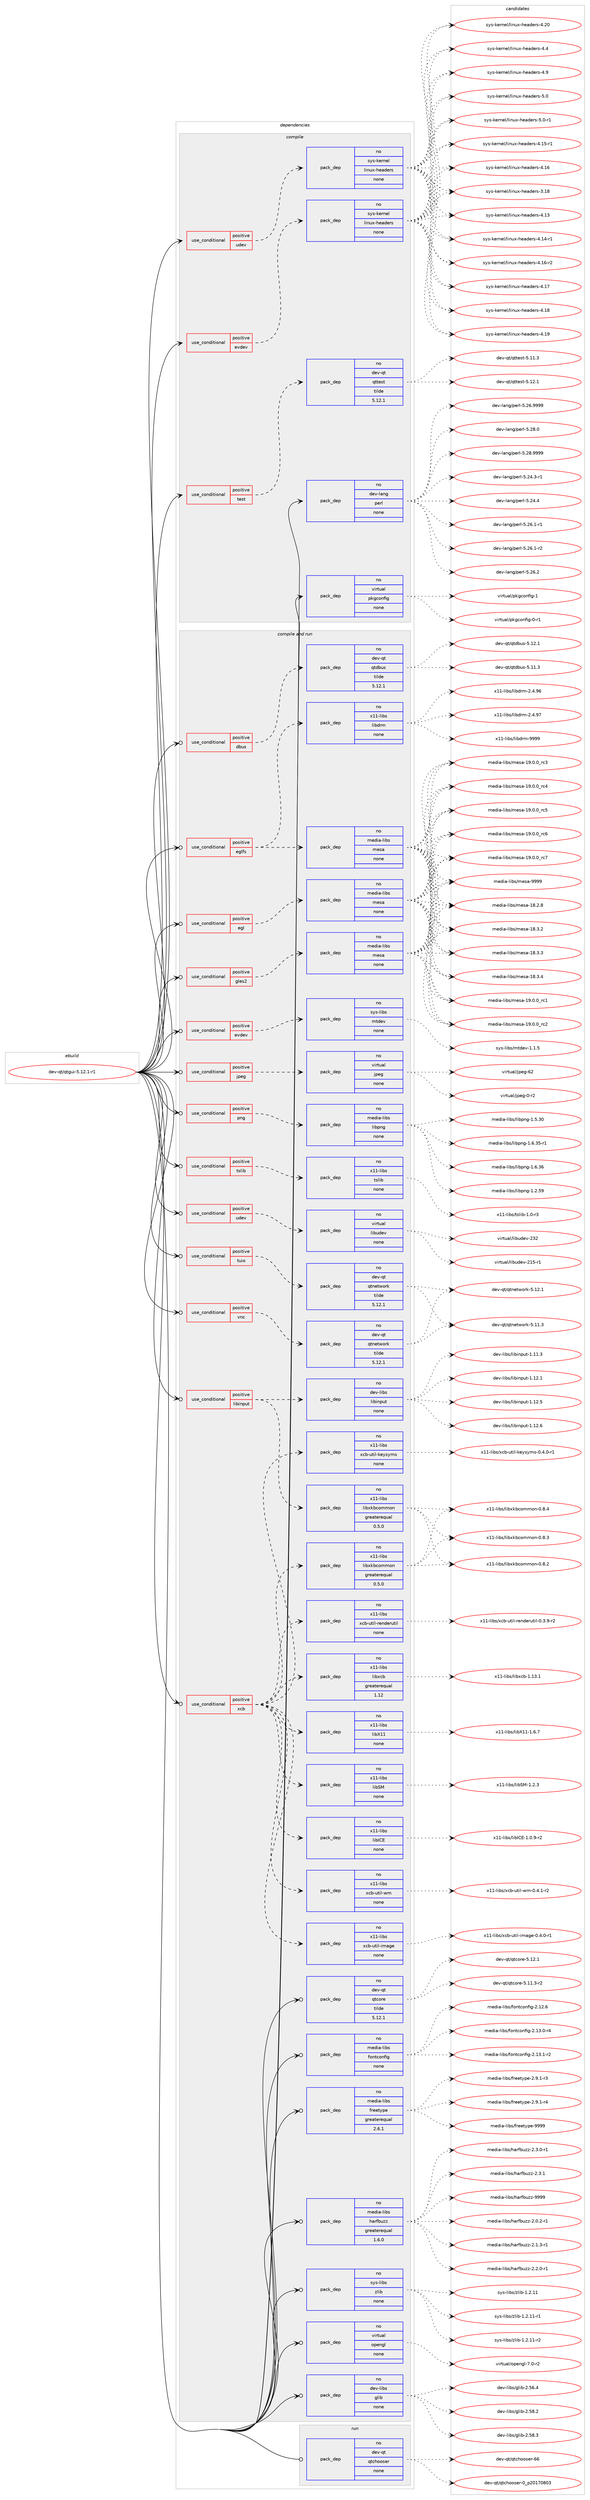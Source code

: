 digraph prolog {

# *************
# Graph options
# *************

newrank=true;
concentrate=true;
compound=true;
graph [rankdir=LR,fontname=Helvetica,fontsize=10,ranksep=1.5];#, ranksep=2.5, nodesep=0.2];
edge  [arrowhead=vee];
node  [fontname=Helvetica,fontsize=10];

# **********
# The ebuild
# **********

subgraph cluster_leftcol {
color=gray;
rank=same;
label=<<i>ebuild</i>>;
id [label="dev-qt/qtgui-5.12.1-r1", color=red, width=4, href="../dev-qt/qtgui-5.12.1-r1.svg"];
}

# ****************
# The dependencies
# ****************

subgraph cluster_midcol {
color=gray;
label=<<i>dependencies</i>>;
subgraph cluster_compile {
fillcolor="#eeeeee";
style=filled;
label=<<i>compile</i>>;
subgraph cond387560 {
dependency1450263 [label=<<TABLE BORDER="0" CELLBORDER="1" CELLSPACING="0" CELLPADDING="4"><TR><TD ROWSPAN="3" CELLPADDING="10">use_conditional</TD></TR><TR><TD>positive</TD></TR><TR><TD>evdev</TD></TR></TABLE>>, shape=none, color=red];
subgraph pack1039328 {
dependency1450264 [label=<<TABLE BORDER="0" CELLBORDER="1" CELLSPACING="0" CELLPADDING="4" WIDTH="220"><TR><TD ROWSPAN="6" CELLPADDING="30">pack_dep</TD></TR><TR><TD WIDTH="110">no</TD></TR><TR><TD>sys-kernel</TD></TR><TR><TD>linux-headers</TD></TR><TR><TD>none</TD></TR><TR><TD></TD></TR></TABLE>>, shape=none, color=blue];
}
dependency1450263:e -> dependency1450264:w [weight=20,style="dashed",arrowhead="vee"];
}
id:e -> dependency1450263:w [weight=20,style="solid",arrowhead="vee"];
subgraph cond387561 {
dependency1450265 [label=<<TABLE BORDER="0" CELLBORDER="1" CELLSPACING="0" CELLPADDING="4"><TR><TD ROWSPAN="3" CELLPADDING="10">use_conditional</TD></TR><TR><TD>positive</TD></TR><TR><TD>test</TD></TR></TABLE>>, shape=none, color=red];
subgraph pack1039329 {
dependency1450266 [label=<<TABLE BORDER="0" CELLBORDER="1" CELLSPACING="0" CELLPADDING="4" WIDTH="220"><TR><TD ROWSPAN="6" CELLPADDING="30">pack_dep</TD></TR><TR><TD WIDTH="110">no</TD></TR><TR><TD>dev-qt</TD></TR><TR><TD>qttest</TD></TR><TR><TD>tilde</TD></TR><TR><TD>5.12.1</TD></TR></TABLE>>, shape=none, color=blue];
}
dependency1450265:e -> dependency1450266:w [weight=20,style="dashed",arrowhead="vee"];
}
id:e -> dependency1450265:w [weight=20,style="solid",arrowhead="vee"];
subgraph cond387562 {
dependency1450267 [label=<<TABLE BORDER="0" CELLBORDER="1" CELLSPACING="0" CELLPADDING="4"><TR><TD ROWSPAN="3" CELLPADDING="10">use_conditional</TD></TR><TR><TD>positive</TD></TR><TR><TD>udev</TD></TR></TABLE>>, shape=none, color=red];
subgraph pack1039330 {
dependency1450268 [label=<<TABLE BORDER="0" CELLBORDER="1" CELLSPACING="0" CELLPADDING="4" WIDTH="220"><TR><TD ROWSPAN="6" CELLPADDING="30">pack_dep</TD></TR><TR><TD WIDTH="110">no</TD></TR><TR><TD>sys-kernel</TD></TR><TR><TD>linux-headers</TD></TR><TR><TD>none</TD></TR><TR><TD></TD></TR></TABLE>>, shape=none, color=blue];
}
dependency1450267:e -> dependency1450268:w [weight=20,style="dashed",arrowhead="vee"];
}
id:e -> dependency1450267:w [weight=20,style="solid",arrowhead="vee"];
subgraph pack1039331 {
dependency1450269 [label=<<TABLE BORDER="0" CELLBORDER="1" CELLSPACING="0" CELLPADDING="4" WIDTH="220"><TR><TD ROWSPAN="6" CELLPADDING="30">pack_dep</TD></TR><TR><TD WIDTH="110">no</TD></TR><TR><TD>dev-lang</TD></TR><TR><TD>perl</TD></TR><TR><TD>none</TD></TR><TR><TD></TD></TR></TABLE>>, shape=none, color=blue];
}
id:e -> dependency1450269:w [weight=20,style="solid",arrowhead="vee"];
subgraph pack1039332 {
dependency1450270 [label=<<TABLE BORDER="0" CELLBORDER="1" CELLSPACING="0" CELLPADDING="4" WIDTH="220"><TR><TD ROWSPAN="6" CELLPADDING="30">pack_dep</TD></TR><TR><TD WIDTH="110">no</TD></TR><TR><TD>virtual</TD></TR><TR><TD>pkgconfig</TD></TR><TR><TD>none</TD></TR><TR><TD></TD></TR></TABLE>>, shape=none, color=blue];
}
id:e -> dependency1450270:w [weight=20,style="solid",arrowhead="vee"];
}
subgraph cluster_compileandrun {
fillcolor="#eeeeee";
style=filled;
label=<<i>compile and run</i>>;
subgraph cond387563 {
dependency1450271 [label=<<TABLE BORDER="0" CELLBORDER="1" CELLSPACING="0" CELLPADDING="4"><TR><TD ROWSPAN="3" CELLPADDING="10">use_conditional</TD></TR><TR><TD>positive</TD></TR><TR><TD>dbus</TD></TR></TABLE>>, shape=none, color=red];
subgraph pack1039333 {
dependency1450272 [label=<<TABLE BORDER="0" CELLBORDER="1" CELLSPACING="0" CELLPADDING="4" WIDTH="220"><TR><TD ROWSPAN="6" CELLPADDING="30">pack_dep</TD></TR><TR><TD WIDTH="110">no</TD></TR><TR><TD>dev-qt</TD></TR><TR><TD>qtdbus</TD></TR><TR><TD>tilde</TD></TR><TR><TD>5.12.1</TD></TR></TABLE>>, shape=none, color=blue];
}
dependency1450271:e -> dependency1450272:w [weight=20,style="dashed",arrowhead="vee"];
}
id:e -> dependency1450271:w [weight=20,style="solid",arrowhead="odotvee"];
subgraph cond387564 {
dependency1450273 [label=<<TABLE BORDER="0" CELLBORDER="1" CELLSPACING="0" CELLPADDING="4"><TR><TD ROWSPAN="3" CELLPADDING="10">use_conditional</TD></TR><TR><TD>positive</TD></TR><TR><TD>egl</TD></TR></TABLE>>, shape=none, color=red];
subgraph pack1039334 {
dependency1450274 [label=<<TABLE BORDER="0" CELLBORDER="1" CELLSPACING="0" CELLPADDING="4" WIDTH="220"><TR><TD ROWSPAN="6" CELLPADDING="30">pack_dep</TD></TR><TR><TD WIDTH="110">no</TD></TR><TR><TD>media-libs</TD></TR><TR><TD>mesa</TD></TR><TR><TD>none</TD></TR><TR><TD></TD></TR></TABLE>>, shape=none, color=blue];
}
dependency1450273:e -> dependency1450274:w [weight=20,style="dashed",arrowhead="vee"];
}
id:e -> dependency1450273:w [weight=20,style="solid",arrowhead="odotvee"];
subgraph cond387565 {
dependency1450275 [label=<<TABLE BORDER="0" CELLBORDER="1" CELLSPACING="0" CELLPADDING="4"><TR><TD ROWSPAN="3" CELLPADDING="10">use_conditional</TD></TR><TR><TD>positive</TD></TR><TR><TD>eglfs</TD></TR></TABLE>>, shape=none, color=red];
subgraph pack1039335 {
dependency1450276 [label=<<TABLE BORDER="0" CELLBORDER="1" CELLSPACING="0" CELLPADDING="4" WIDTH="220"><TR><TD ROWSPAN="6" CELLPADDING="30">pack_dep</TD></TR><TR><TD WIDTH="110">no</TD></TR><TR><TD>media-libs</TD></TR><TR><TD>mesa</TD></TR><TR><TD>none</TD></TR><TR><TD></TD></TR></TABLE>>, shape=none, color=blue];
}
dependency1450275:e -> dependency1450276:w [weight=20,style="dashed",arrowhead="vee"];
subgraph pack1039336 {
dependency1450277 [label=<<TABLE BORDER="0" CELLBORDER="1" CELLSPACING="0" CELLPADDING="4" WIDTH="220"><TR><TD ROWSPAN="6" CELLPADDING="30">pack_dep</TD></TR><TR><TD WIDTH="110">no</TD></TR><TR><TD>x11-libs</TD></TR><TR><TD>libdrm</TD></TR><TR><TD>none</TD></TR><TR><TD></TD></TR></TABLE>>, shape=none, color=blue];
}
dependency1450275:e -> dependency1450277:w [weight=20,style="dashed",arrowhead="vee"];
}
id:e -> dependency1450275:w [weight=20,style="solid",arrowhead="odotvee"];
subgraph cond387566 {
dependency1450278 [label=<<TABLE BORDER="0" CELLBORDER="1" CELLSPACING="0" CELLPADDING="4"><TR><TD ROWSPAN="3" CELLPADDING="10">use_conditional</TD></TR><TR><TD>positive</TD></TR><TR><TD>evdev</TD></TR></TABLE>>, shape=none, color=red];
subgraph pack1039337 {
dependency1450279 [label=<<TABLE BORDER="0" CELLBORDER="1" CELLSPACING="0" CELLPADDING="4" WIDTH="220"><TR><TD ROWSPAN="6" CELLPADDING="30">pack_dep</TD></TR><TR><TD WIDTH="110">no</TD></TR><TR><TD>sys-libs</TD></TR><TR><TD>mtdev</TD></TR><TR><TD>none</TD></TR><TR><TD></TD></TR></TABLE>>, shape=none, color=blue];
}
dependency1450278:e -> dependency1450279:w [weight=20,style="dashed",arrowhead="vee"];
}
id:e -> dependency1450278:w [weight=20,style="solid",arrowhead="odotvee"];
subgraph cond387567 {
dependency1450280 [label=<<TABLE BORDER="0" CELLBORDER="1" CELLSPACING="0" CELLPADDING="4"><TR><TD ROWSPAN="3" CELLPADDING="10">use_conditional</TD></TR><TR><TD>positive</TD></TR><TR><TD>gles2</TD></TR></TABLE>>, shape=none, color=red];
subgraph pack1039338 {
dependency1450281 [label=<<TABLE BORDER="0" CELLBORDER="1" CELLSPACING="0" CELLPADDING="4" WIDTH="220"><TR><TD ROWSPAN="6" CELLPADDING="30">pack_dep</TD></TR><TR><TD WIDTH="110">no</TD></TR><TR><TD>media-libs</TD></TR><TR><TD>mesa</TD></TR><TR><TD>none</TD></TR><TR><TD></TD></TR></TABLE>>, shape=none, color=blue];
}
dependency1450280:e -> dependency1450281:w [weight=20,style="dashed",arrowhead="vee"];
}
id:e -> dependency1450280:w [weight=20,style="solid",arrowhead="odotvee"];
subgraph cond387568 {
dependency1450282 [label=<<TABLE BORDER="0" CELLBORDER="1" CELLSPACING="0" CELLPADDING="4"><TR><TD ROWSPAN="3" CELLPADDING="10">use_conditional</TD></TR><TR><TD>positive</TD></TR><TR><TD>jpeg</TD></TR></TABLE>>, shape=none, color=red];
subgraph pack1039339 {
dependency1450283 [label=<<TABLE BORDER="0" CELLBORDER="1" CELLSPACING="0" CELLPADDING="4" WIDTH="220"><TR><TD ROWSPAN="6" CELLPADDING="30">pack_dep</TD></TR><TR><TD WIDTH="110">no</TD></TR><TR><TD>virtual</TD></TR><TR><TD>jpeg</TD></TR><TR><TD>none</TD></TR><TR><TD></TD></TR></TABLE>>, shape=none, color=blue];
}
dependency1450282:e -> dependency1450283:w [weight=20,style="dashed",arrowhead="vee"];
}
id:e -> dependency1450282:w [weight=20,style="solid",arrowhead="odotvee"];
subgraph cond387569 {
dependency1450284 [label=<<TABLE BORDER="0" CELLBORDER="1" CELLSPACING="0" CELLPADDING="4"><TR><TD ROWSPAN="3" CELLPADDING="10">use_conditional</TD></TR><TR><TD>positive</TD></TR><TR><TD>libinput</TD></TR></TABLE>>, shape=none, color=red];
subgraph pack1039340 {
dependency1450285 [label=<<TABLE BORDER="0" CELLBORDER="1" CELLSPACING="0" CELLPADDING="4" WIDTH="220"><TR><TD ROWSPAN="6" CELLPADDING="30">pack_dep</TD></TR><TR><TD WIDTH="110">no</TD></TR><TR><TD>dev-libs</TD></TR><TR><TD>libinput</TD></TR><TR><TD>none</TD></TR><TR><TD></TD></TR></TABLE>>, shape=none, color=blue];
}
dependency1450284:e -> dependency1450285:w [weight=20,style="dashed",arrowhead="vee"];
subgraph pack1039341 {
dependency1450286 [label=<<TABLE BORDER="0" CELLBORDER="1" CELLSPACING="0" CELLPADDING="4" WIDTH="220"><TR><TD ROWSPAN="6" CELLPADDING="30">pack_dep</TD></TR><TR><TD WIDTH="110">no</TD></TR><TR><TD>x11-libs</TD></TR><TR><TD>libxkbcommon</TD></TR><TR><TD>greaterequal</TD></TR><TR><TD>0.5.0</TD></TR></TABLE>>, shape=none, color=blue];
}
dependency1450284:e -> dependency1450286:w [weight=20,style="dashed",arrowhead="vee"];
}
id:e -> dependency1450284:w [weight=20,style="solid",arrowhead="odotvee"];
subgraph cond387570 {
dependency1450287 [label=<<TABLE BORDER="0" CELLBORDER="1" CELLSPACING="0" CELLPADDING="4"><TR><TD ROWSPAN="3" CELLPADDING="10">use_conditional</TD></TR><TR><TD>positive</TD></TR><TR><TD>png</TD></TR></TABLE>>, shape=none, color=red];
subgraph pack1039342 {
dependency1450288 [label=<<TABLE BORDER="0" CELLBORDER="1" CELLSPACING="0" CELLPADDING="4" WIDTH="220"><TR><TD ROWSPAN="6" CELLPADDING="30">pack_dep</TD></TR><TR><TD WIDTH="110">no</TD></TR><TR><TD>media-libs</TD></TR><TR><TD>libpng</TD></TR><TR><TD>none</TD></TR><TR><TD></TD></TR></TABLE>>, shape=none, color=blue];
}
dependency1450287:e -> dependency1450288:w [weight=20,style="dashed",arrowhead="vee"];
}
id:e -> dependency1450287:w [weight=20,style="solid",arrowhead="odotvee"];
subgraph cond387571 {
dependency1450289 [label=<<TABLE BORDER="0" CELLBORDER="1" CELLSPACING="0" CELLPADDING="4"><TR><TD ROWSPAN="3" CELLPADDING="10">use_conditional</TD></TR><TR><TD>positive</TD></TR><TR><TD>tslib</TD></TR></TABLE>>, shape=none, color=red];
subgraph pack1039343 {
dependency1450290 [label=<<TABLE BORDER="0" CELLBORDER="1" CELLSPACING="0" CELLPADDING="4" WIDTH="220"><TR><TD ROWSPAN="6" CELLPADDING="30">pack_dep</TD></TR><TR><TD WIDTH="110">no</TD></TR><TR><TD>x11-libs</TD></TR><TR><TD>tslib</TD></TR><TR><TD>none</TD></TR><TR><TD></TD></TR></TABLE>>, shape=none, color=blue];
}
dependency1450289:e -> dependency1450290:w [weight=20,style="dashed",arrowhead="vee"];
}
id:e -> dependency1450289:w [weight=20,style="solid",arrowhead="odotvee"];
subgraph cond387572 {
dependency1450291 [label=<<TABLE BORDER="0" CELLBORDER="1" CELLSPACING="0" CELLPADDING="4"><TR><TD ROWSPAN="3" CELLPADDING="10">use_conditional</TD></TR><TR><TD>positive</TD></TR><TR><TD>tuio</TD></TR></TABLE>>, shape=none, color=red];
subgraph pack1039344 {
dependency1450292 [label=<<TABLE BORDER="0" CELLBORDER="1" CELLSPACING="0" CELLPADDING="4" WIDTH="220"><TR><TD ROWSPAN="6" CELLPADDING="30">pack_dep</TD></TR><TR><TD WIDTH="110">no</TD></TR><TR><TD>dev-qt</TD></TR><TR><TD>qtnetwork</TD></TR><TR><TD>tilde</TD></TR><TR><TD>5.12.1</TD></TR></TABLE>>, shape=none, color=blue];
}
dependency1450291:e -> dependency1450292:w [weight=20,style="dashed",arrowhead="vee"];
}
id:e -> dependency1450291:w [weight=20,style="solid",arrowhead="odotvee"];
subgraph cond387573 {
dependency1450293 [label=<<TABLE BORDER="0" CELLBORDER="1" CELLSPACING="0" CELLPADDING="4"><TR><TD ROWSPAN="3" CELLPADDING="10">use_conditional</TD></TR><TR><TD>positive</TD></TR><TR><TD>udev</TD></TR></TABLE>>, shape=none, color=red];
subgraph pack1039345 {
dependency1450294 [label=<<TABLE BORDER="0" CELLBORDER="1" CELLSPACING="0" CELLPADDING="4" WIDTH="220"><TR><TD ROWSPAN="6" CELLPADDING="30">pack_dep</TD></TR><TR><TD WIDTH="110">no</TD></TR><TR><TD>virtual</TD></TR><TR><TD>libudev</TD></TR><TR><TD>none</TD></TR><TR><TD></TD></TR></TABLE>>, shape=none, color=blue];
}
dependency1450293:e -> dependency1450294:w [weight=20,style="dashed",arrowhead="vee"];
}
id:e -> dependency1450293:w [weight=20,style="solid",arrowhead="odotvee"];
subgraph cond387574 {
dependency1450295 [label=<<TABLE BORDER="0" CELLBORDER="1" CELLSPACING="0" CELLPADDING="4"><TR><TD ROWSPAN="3" CELLPADDING="10">use_conditional</TD></TR><TR><TD>positive</TD></TR><TR><TD>vnc</TD></TR></TABLE>>, shape=none, color=red];
subgraph pack1039346 {
dependency1450296 [label=<<TABLE BORDER="0" CELLBORDER="1" CELLSPACING="0" CELLPADDING="4" WIDTH="220"><TR><TD ROWSPAN="6" CELLPADDING="30">pack_dep</TD></TR><TR><TD WIDTH="110">no</TD></TR><TR><TD>dev-qt</TD></TR><TR><TD>qtnetwork</TD></TR><TR><TD>tilde</TD></TR><TR><TD>5.12.1</TD></TR></TABLE>>, shape=none, color=blue];
}
dependency1450295:e -> dependency1450296:w [weight=20,style="dashed",arrowhead="vee"];
}
id:e -> dependency1450295:w [weight=20,style="solid",arrowhead="odotvee"];
subgraph cond387575 {
dependency1450297 [label=<<TABLE BORDER="0" CELLBORDER="1" CELLSPACING="0" CELLPADDING="4"><TR><TD ROWSPAN="3" CELLPADDING="10">use_conditional</TD></TR><TR><TD>positive</TD></TR><TR><TD>xcb</TD></TR></TABLE>>, shape=none, color=red];
subgraph pack1039347 {
dependency1450298 [label=<<TABLE BORDER="0" CELLBORDER="1" CELLSPACING="0" CELLPADDING="4" WIDTH="220"><TR><TD ROWSPAN="6" CELLPADDING="30">pack_dep</TD></TR><TR><TD WIDTH="110">no</TD></TR><TR><TD>x11-libs</TD></TR><TR><TD>libICE</TD></TR><TR><TD>none</TD></TR><TR><TD></TD></TR></TABLE>>, shape=none, color=blue];
}
dependency1450297:e -> dependency1450298:w [weight=20,style="dashed",arrowhead="vee"];
subgraph pack1039348 {
dependency1450299 [label=<<TABLE BORDER="0" CELLBORDER="1" CELLSPACING="0" CELLPADDING="4" WIDTH="220"><TR><TD ROWSPAN="6" CELLPADDING="30">pack_dep</TD></TR><TR><TD WIDTH="110">no</TD></TR><TR><TD>x11-libs</TD></TR><TR><TD>libSM</TD></TR><TR><TD>none</TD></TR><TR><TD></TD></TR></TABLE>>, shape=none, color=blue];
}
dependency1450297:e -> dependency1450299:w [weight=20,style="dashed",arrowhead="vee"];
subgraph pack1039349 {
dependency1450300 [label=<<TABLE BORDER="0" CELLBORDER="1" CELLSPACING="0" CELLPADDING="4" WIDTH="220"><TR><TD ROWSPAN="6" CELLPADDING="30">pack_dep</TD></TR><TR><TD WIDTH="110">no</TD></TR><TR><TD>x11-libs</TD></TR><TR><TD>libX11</TD></TR><TR><TD>none</TD></TR><TR><TD></TD></TR></TABLE>>, shape=none, color=blue];
}
dependency1450297:e -> dependency1450300:w [weight=20,style="dashed",arrowhead="vee"];
subgraph pack1039350 {
dependency1450301 [label=<<TABLE BORDER="0" CELLBORDER="1" CELLSPACING="0" CELLPADDING="4" WIDTH="220"><TR><TD ROWSPAN="6" CELLPADDING="30">pack_dep</TD></TR><TR><TD WIDTH="110">no</TD></TR><TR><TD>x11-libs</TD></TR><TR><TD>libxcb</TD></TR><TR><TD>greaterequal</TD></TR><TR><TD>1.12</TD></TR></TABLE>>, shape=none, color=blue];
}
dependency1450297:e -> dependency1450301:w [weight=20,style="dashed",arrowhead="vee"];
subgraph pack1039351 {
dependency1450302 [label=<<TABLE BORDER="0" CELLBORDER="1" CELLSPACING="0" CELLPADDING="4" WIDTH="220"><TR><TD ROWSPAN="6" CELLPADDING="30">pack_dep</TD></TR><TR><TD WIDTH="110">no</TD></TR><TR><TD>x11-libs</TD></TR><TR><TD>libxkbcommon</TD></TR><TR><TD>greaterequal</TD></TR><TR><TD>0.5.0</TD></TR></TABLE>>, shape=none, color=blue];
}
dependency1450297:e -> dependency1450302:w [weight=20,style="dashed",arrowhead="vee"];
subgraph pack1039352 {
dependency1450303 [label=<<TABLE BORDER="0" CELLBORDER="1" CELLSPACING="0" CELLPADDING="4" WIDTH="220"><TR><TD ROWSPAN="6" CELLPADDING="30">pack_dep</TD></TR><TR><TD WIDTH="110">no</TD></TR><TR><TD>x11-libs</TD></TR><TR><TD>xcb-util-image</TD></TR><TR><TD>none</TD></TR><TR><TD></TD></TR></TABLE>>, shape=none, color=blue];
}
dependency1450297:e -> dependency1450303:w [weight=20,style="dashed",arrowhead="vee"];
subgraph pack1039353 {
dependency1450304 [label=<<TABLE BORDER="0" CELLBORDER="1" CELLSPACING="0" CELLPADDING="4" WIDTH="220"><TR><TD ROWSPAN="6" CELLPADDING="30">pack_dep</TD></TR><TR><TD WIDTH="110">no</TD></TR><TR><TD>x11-libs</TD></TR><TR><TD>xcb-util-keysyms</TD></TR><TR><TD>none</TD></TR><TR><TD></TD></TR></TABLE>>, shape=none, color=blue];
}
dependency1450297:e -> dependency1450304:w [weight=20,style="dashed",arrowhead="vee"];
subgraph pack1039354 {
dependency1450305 [label=<<TABLE BORDER="0" CELLBORDER="1" CELLSPACING="0" CELLPADDING="4" WIDTH="220"><TR><TD ROWSPAN="6" CELLPADDING="30">pack_dep</TD></TR><TR><TD WIDTH="110">no</TD></TR><TR><TD>x11-libs</TD></TR><TR><TD>xcb-util-renderutil</TD></TR><TR><TD>none</TD></TR><TR><TD></TD></TR></TABLE>>, shape=none, color=blue];
}
dependency1450297:e -> dependency1450305:w [weight=20,style="dashed",arrowhead="vee"];
subgraph pack1039355 {
dependency1450306 [label=<<TABLE BORDER="0" CELLBORDER="1" CELLSPACING="0" CELLPADDING="4" WIDTH="220"><TR><TD ROWSPAN="6" CELLPADDING="30">pack_dep</TD></TR><TR><TD WIDTH="110">no</TD></TR><TR><TD>x11-libs</TD></TR><TR><TD>xcb-util-wm</TD></TR><TR><TD>none</TD></TR><TR><TD></TD></TR></TABLE>>, shape=none, color=blue];
}
dependency1450297:e -> dependency1450306:w [weight=20,style="dashed",arrowhead="vee"];
}
id:e -> dependency1450297:w [weight=20,style="solid",arrowhead="odotvee"];
subgraph pack1039356 {
dependency1450307 [label=<<TABLE BORDER="0" CELLBORDER="1" CELLSPACING="0" CELLPADDING="4" WIDTH="220"><TR><TD ROWSPAN="6" CELLPADDING="30">pack_dep</TD></TR><TR><TD WIDTH="110">no</TD></TR><TR><TD>dev-libs</TD></TR><TR><TD>glib</TD></TR><TR><TD>none</TD></TR><TR><TD></TD></TR></TABLE>>, shape=none, color=blue];
}
id:e -> dependency1450307:w [weight=20,style="solid",arrowhead="odotvee"];
subgraph pack1039357 {
dependency1450308 [label=<<TABLE BORDER="0" CELLBORDER="1" CELLSPACING="0" CELLPADDING="4" WIDTH="220"><TR><TD ROWSPAN="6" CELLPADDING="30">pack_dep</TD></TR><TR><TD WIDTH="110">no</TD></TR><TR><TD>dev-qt</TD></TR><TR><TD>qtcore</TD></TR><TR><TD>tilde</TD></TR><TR><TD>5.12.1</TD></TR></TABLE>>, shape=none, color=blue];
}
id:e -> dependency1450308:w [weight=20,style="solid",arrowhead="odotvee"];
subgraph pack1039358 {
dependency1450309 [label=<<TABLE BORDER="0" CELLBORDER="1" CELLSPACING="0" CELLPADDING="4" WIDTH="220"><TR><TD ROWSPAN="6" CELLPADDING="30">pack_dep</TD></TR><TR><TD WIDTH="110">no</TD></TR><TR><TD>media-libs</TD></TR><TR><TD>fontconfig</TD></TR><TR><TD>none</TD></TR><TR><TD></TD></TR></TABLE>>, shape=none, color=blue];
}
id:e -> dependency1450309:w [weight=20,style="solid",arrowhead="odotvee"];
subgraph pack1039359 {
dependency1450310 [label=<<TABLE BORDER="0" CELLBORDER="1" CELLSPACING="0" CELLPADDING="4" WIDTH="220"><TR><TD ROWSPAN="6" CELLPADDING="30">pack_dep</TD></TR><TR><TD WIDTH="110">no</TD></TR><TR><TD>media-libs</TD></TR><TR><TD>freetype</TD></TR><TR><TD>greaterequal</TD></TR><TR><TD>2.6.1</TD></TR></TABLE>>, shape=none, color=blue];
}
id:e -> dependency1450310:w [weight=20,style="solid",arrowhead="odotvee"];
subgraph pack1039360 {
dependency1450311 [label=<<TABLE BORDER="0" CELLBORDER="1" CELLSPACING="0" CELLPADDING="4" WIDTH="220"><TR><TD ROWSPAN="6" CELLPADDING="30">pack_dep</TD></TR><TR><TD WIDTH="110">no</TD></TR><TR><TD>media-libs</TD></TR><TR><TD>harfbuzz</TD></TR><TR><TD>greaterequal</TD></TR><TR><TD>1.6.0</TD></TR></TABLE>>, shape=none, color=blue];
}
id:e -> dependency1450311:w [weight=20,style="solid",arrowhead="odotvee"];
subgraph pack1039361 {
dependency1450312 [label=<<TABLE BORDER="0" CELLBORDER="1" CELLSPACING="0" CELLPADDING="4" WIDTH="220"><TR><TD ROWSPAN="6" CELLPADDING="30">pack_dep</TD></TR><TR><TD WIDTH="110">no</TD></TR><TR><TD>sys-libs</TD></TR><TR><TD>zlib</TD></TR><TR><TD>none</TD></TR><TR><TD></TD></TR></TABLE>>, shape=none, color=blue];
}
id:e -> dependency1450312:w [weight=20,style="solid",arrowhead="odotvee"];
subgraph pack1039362 {
dependency1450313 [label=<<TABLE BORDER="0" CELLBORDER="1" CELLSPACING="0" CELLPADDING="4" WIDTH="220"><TR><TD ROWSPAN="6" CELLPADDING="30">pack_dep</TD></TR><TR><TD WIDTH="110">no</TD></TR><TR><TD>virtual</TD></TR><TR><TD>opengl</TD></TR><TR><TD>none</TD></TR><TR><TD></TD></TR></TABLE>>, shape=none, color=blue];
}
id:e -> dependency1450313:w [weight=20,style="solid",arrowhead="odotvee"];
}
subgraph cluster_run {
fillcolor="#eeeeee";
style=filled;
label=<<i>run</i>>;
subgraph pack1039363 {
dependency1450314 [label=<<TABLE BORDER="0" CELLBORDER="1" CELLSPACING="0" CELLPADDING="4" WIDTH="220"><TR><TD ROWSPAN="6" CELLPADDING="30">pack_dep</TD></TR><TR><TD WIDTH="110">no</TD></TR><TR><TD>dev-qt</TD></TR><TR><TD>qtchooser</TD></TR><TR><TD>none</TD></TR><TR><TD></TD></TR></TABLE>>, shape=none, color=blue];
}
id:e -> dependency1450314:w [weight=20,style="solid",arrowhead="odot"];
}
}

# **************
# The candidates
# **************

subgraph cluster_choices {
rank=same;
color=gray;
label=<<i>candidates</i>>;

subgraph choice1039328 {
color=black;
nodesep=1;
choice115121115451071011141101011084710810511011712045104101971001011141154551464956 [label="sys-kernel/linux-headers-3.18", color=red, width=4,href="../sys-kernel/linux-headers-3.18.svg"];
choice115121115451071011141101011084710810511011712045104101971001011141154552464951 [label="sys-kernel/linux-headers-4.13", color=red, width=4,href="../sys-kernel/linux-headers-4.13.svg"];
choice1151211154510710111411010110847108105110117120451041019710010111411545524649524511449 [label="sys-kernel/linux-headers-4.14-r1", color=red, width=4,href="../sys-kernel/linux-headers-4.14-r1.svg"];
choice1151211154510710111411010110847108105110117120451041019710010111411545524649534511449 [label="sys-kernel/linux-headers-4.15-r1", color=red, width=4,href="../sys-kernel/linux-headers-4.15-r1.svg"];
choice115121115451071011141101011084710810511011712045104101971001011141154552464954 [label="sys-kernel/linux-headers-4.16", color=red, width=4,href="../sys-kernel/linux-headers-4.16.svg"];
choice1151211154510710111411010110847108105110117120451041019710010111411545524649544511450 [label="sys-kernel/linux-headers-4.16-r2", color=red, width=4,href="../sys-kernel/linux-headers-4.16-r2.svg"];
choice115121115451071011141101011084710810511011712045104101971001011141154552464955 [label="sys-kernel/linux-headers-4.17", color=red, width=4,href="../sys-kernel/linux-headers-4.17.svg"];
choice115121115451071011141101011084710810511011712045104101971001011141154552464956 [label="sys-kernel/linux-headers-4.18", color=red, width=4,href="../sys-kernel/linux-headers-4.18.svg"];
choice115121115451071011141101011084710810511011712045104101971001011141154552464957 [label="sys-kernel/linux-headers-4.19", color=red, width=4,href="../sys-kernel/linux-headers-4.19.svg"];
choice115121115451071011141101011084710810511011712045104101971001011141154552465048 [label="sys-kernel/linux-headers-4.20", color=red, width=4,href="../sys-kernel/linux-headers-4.20.svg"];
choice1151211154510710111411010110847108105110117120451041019710010111411545524652 [label="sys-kernel/linux-headers-4.4", color=red, width=4,href="../sys-kernel/linux-headers-4.4.svg"];
choice1151211154510710111411010110847108105110117120451041019710010111411545524657 [label="sys-kernel/linux-headers-4.9", color=red, width=4,href="../sys-kernel/linux-headers-4.9.svg"];
choice1151211154510710111411010110847108105110117120451041019710010111411545534648 [label="sys-kernel/linux-headers-5.0", color=red, width=4,href="../sys-kernel/linux-headers-5.0.svg"];
choice11512111545107101114110101108471081051101171204510410197100101114115455346484511449 [label="sys-kernel/linux-headers-5.0-r1", color=red, width=4,href="../sys-kernel/linux-headers-5.0-r1.svg"];
dependency1450264:e -> choice115121115451071011141101011084710810511011712045104101971001011141154551464956:w [style=dotted,weight="100"];
dependency1450264:e -> choice115121115451071011141101011084710810511011712045104101971001011141154552464951:w [style=dotted,weight="100"];
dependency1450264:e -> choice1151211154510710111411010110847108105110117120451041019710010111411545524649524511449:w [style=dotted,weight="100"];
dependency1450264:e -> choice1151211154510710111411010110847108105110117120451041019710010111411545524649534511449:w [style=dotted,weight="100"];
dependency1450264:e -> choice115121115451071011141101011084710810511011712045104101971001011141154552464954:w [style=dotted,weight="100"];
dependency1450264:e -> choice1151211154510710111411010110847108105110117120451041019710010111411545524649544511450:w [style=dotted,weight="100"];
dependency1450264:e -> choice115121115451071011141101011084710810511011712045104101971001011141154552464955:w [style=dotted,weight="100"];
dependency1450264:e -> choice115121115451071011141101011084710810511011712045104101971001011141154552464956:w [style=dotted,weight="100"];
dependency1450264:e -> choice115121115451071011141101011084710810511011712045104101971001011141154552464957:w [style=dotted,weight="100"];
dependency1450264:e -> choice115121115451071011141101011084710810511011712045104101971001011141154552465048:w [style=dotted,weight="100"];
dependency1450264:e -> choice1151211154510710111411010110847108105110117120451041019710010111411545524652:w [style=dotted,weight="100"];
dependency1450264:e -> choice1151211154510710111411010110847108105110117120451041019710010111411545524657:w [style=dotted,weight="100"];
dependency1450264:e -> choice1151211154510710111411010110847108105110117120451041019710010111411545534648:w [style=dotted,weight="100"];
dependency1450264:e -> choice11512111545107101114110101108471081051101171204510410197100101114115455346484511449:w [style=dotted,weight="100"];
}
subgraph choice1039329 {
color=black;
nodesep=1;
choice100101118451131164711311611610111511645534649494651 [label="dev-qt/qttest-5.11.3", color=red, width=4,href="../dev-qt/qttest-5.11.3.svg"];
choice100101118451131164711311611610111511645534649504649 [label="dev-qt/qttest-5.12.1", color=red, width=4,href="../dev-qt/qttest-5.12.1.svg"];
dependency1450266:e -> choice100101118451131164711311611610111511645534649494651:w [style=dotted,weight="100"];
dependency1450266:e -> choice100101118451131164711311611610111511645534649504649:w [style=dotted,weight="100"];
}
subgraph choice1039330 {
color=black;
nodesep=1;
choice115121115451071011141101011084710810511011712045104101971001011141154551464956 [label="sys-kernel/linux-headers-3.18", color=red, width=4,href="../sys-kernel/linux-headers-3.18.svg"];
choice115121115451071011141101011084710810511011712045104101971001011141154552464951 [label="sys-kernel/linux-headers-4.13", color=red, width=4,href="../sys-kernel/linux-headers-4.13.svg"];
choice1151211154510710111411010110847108105110117120451041019710010111411545524649524511449 [label="sys-kernel/linux-headers-4.14-r1", color=red, width=4,href="../sys-kernel/linux-headers-4.14-r1.svg"];
choice1151211154510710111411010110847108105110117120451041019710010111411545524649534511449 [label="sys-kernel/linux-headers-4.15-r1", color=red, width=4,href="../sys-kernel/linux-headers-4.15-r1.svg"];
choice115121115451071011141101011084710810511011712045104101971001011141154552464954 [label="sys-kernel/linux-headers-4.16", color=red, width=4,href="../sys-kernel/linux-headers-4.16.svg"];
choice1151211154510710111411010110847108105110117120451041019710010111411545524649544511450 [label="sys-kernel/linux-headers-4.16-r2", color=red, width=4,href="../sys-kernel/linux-headers-4.16-r2.svg"];
choice115121115451071011141101011084710810511011712045104101971001011141154552464955 [label="sys-kernel/linux-headers-4.17", color=red, width=4,href="../sys-kernel/linux-headers-4.17.svg"];
choice115121115451071011141101011084710810511011712045104101971001011141154552464956 [label="sys-kernel/linux-headers-4.18", color=red, width=4,href="../sys-kernel/linux-headers-4.18.svg"];
choice115121115451071011141101011084710810511011712045104101971001011141154552464957 [label="sys-kernel/linux-headers-4.19", color=red, width=4,href="../sys-kernel/linux-headers-4.19.svg"];
choice115121115451071011141101011084710810511011712045104101971001011141154552465048 [label="sys-kernel/linux-headers-4.20", color=red, width=4,href="../sys-kernel/linux-headers-4.20.svg"];
choice1151211154510710111411010110847108105110117120451041019710010111411545524652 [label="sys-kernel/linux-headers-4.4", color=red, width=4,href="../sys-kernel/linux-headers-4.4.svg"];
choice1151211154510710111411010110847108105110117120451041019710010111411545524657 [label="sys-kernel/linux-headers-4.9", color=red, width=4,href="../sys-kernel/linux-headers-4.9.svg"];
choice1151211154510710111411010110847108105110117120451041019710010111411545534648 [label="sys-kernel/linux-headers-5.0", color=red, width=4,href="../sys-kernel/linux-headers-5.0.svg"];
choice11512111545107101114110101108471081051101171204510410197100101114115455346484511449 [label="sys-kernel/linux-headers-5.0-r1", color=red, width=4,href="../sys-kernel/linux-headers-5.0-r1.svg"];
dependency1450268:e -> choice115121115451071011141101011084710810511011712045104101971001011141154551464956:w [style=dotted,weight="100"];
dependency1450268:e -> choice115121115451071011141101011084710810511011712045104101971001011141154552464951:w [style=dotted,weight="100"];
dependency1450268:e -> choice1151211154510710111411010110847108105110117120451041019710010111411545524649524511449:w [style=dotted,weight="100"];
dependency1450268:e -> choice1151211154510710111411010110847108105110117120451041019710010111411545524649534511449:w [style=dotted,weight="100"];
dependency1450268:e -> choice115121115451071011141101011084710810511011712045104101971001011141154552464954:w [style=dotted,weight="100"];
dependency1450268:e -> choice1151211154510710111411010110847108105110117120451041019710010111411545524649544511450:w [style=dotted,weight="100"];
dependency1450268:e -> choice115121115451071011141101011084710810511011712045104101971001011141154552464955:w [style=dotted,weight="100"];
dependency1450268:e -> choice115121115451071011141101011084710810511011712045104101971001011141154552464956:w [style=dotted,weight="100"];
dependency1450268:e -> choice115121115451071011141101011084710810511011712045104101971001011141154552464957:w [style=dotted,weight="100"];
dependency1450268:e -> choice115121115451071011141101011084710810511011712045104101971001011141154552465048:w [style=dotted,weight="100"];
dependency1450268:e -> choice1151211154510710111411010110847108105110117120451041019710010111411545524652:w [style=dotted,weight="100"];
dependency1450268:e -> choice1151211154510710111411010110847108105110117120451041019710010111411545524657:w [style=dotted,weight="100"];
dependency1450268:e -> choice1151211154510710111411010110847108105110117120451041019710010111411545534648:w [style=dotted,weight="100"];
dependency1450268:e -> choice11512111545107101114110101108471081051101171204510410197100101114115455346484511449:w [style=dotted,weight="100"];
}
subgraph choice1039331 {
color=black;
nodesep=1;
choice100101118451089711010347112101114108455346505246514511449 [label="dev-lang/perl-5.24.3-r1", color=red, width=4,href="../dev-lang/perl-5.24.3-r1.svg"];
choice10010111845108971101034711210111410845534650524652 [label="dev-lang/perl-5.24.4", color=red, width=4,href="../dev-lang/perl-5.24.4.svg"];
choice100101118451089711010347112101114108455346505446494511449 [label="dev-lang/perl-5.26.1-r1", color=red, width=4,href="../dev-lang/perl-5.26.1-r1.svg"];
choice100101118451089711010347112101114108455346505446494511450 [label="dev-lang/perl-5.26.1-r2", color=red, width=4,href="../dev-lang/perl-5.26.1-r2.svg"];
choice10010111845108971101034711210111410845534650544650 [label="dev-lang/perl-5.26.2", color=red, width=4,href="../dev-lang/perl-5.26.2.svg"];
choice10010111845108971101034711210111410845534650544657575757 [label="dev-lang/perl-5.26.9999", color=red, width=4,href="../dev-lang/perl-5.26.9999.svg"];
choice10010111845108971101034711210111410845534650564648 [label="dev-lang/perl-5.28.0", color=red, width=4,href="../dev-lang/perl-5.28.0.svg"];
choice10010111845108971101034711210111410845534650564657575757 [label="dev-lang/perl-5.28.9999", color=red, width=4,href="../dev-lang/perl-5.28.9999.svg"];
dependency1450269:e -> choice100101118451089711010347112101114108455346505246514511449:w [style=dotted,weight="100"];
dependency1450269:e -> choice10010111845108971101034711210111410845534650524652:w [style=dotted,weight="100"];
dependency1450269:e -> choice100101118451089711010347112101114108455346505446494511449:w [style=dotted,weight="100"];
dependency1450269:e -> choice100101118451089711010347112101114108455346505446494511450:w [style=dotted,weight="100"];
dependency1450269:e -> choice10010111845108971101034711210111410845534650544650:w [style=dotted,weight="100"];
dependency1450269:e -> choice10010111845108971101034711210111410845534650544657575757:w [style=dotted,weight="100"];
dependency1450269:e -> choice10010111845108971101034711210111410845534650564648:w [style=dotted,weight="100"];
dependency1450269:e -> choice10010111845108971101034711210111410845534650564657575757:w [style=dotted,weight="100"];
}
subgraph choice1039332 {
color=black;
nodesep=1;
choice11810511411611797108471121071039911111010210510345484511449 [label="virtual/pkgconfig-0-r1", color=red, width=4,href="../virtual/pkgconfig-0-r1.svg"];
choice1181051141161179710847112107103991111101021051034549 [label="virtual/pkgconfig-1", color=red, width=4,href="../virtual/pkgconfig-1.svg"];
dependency1450270:e -> choice11810511411611797108471121071039911111010210510345484511449:w [style=dotted,weight="100"];
dependency1450270:e -> choice1181051141161179710847112107103991111101021051034549:w [style=dotted,weight="100"];
}
subgraph choice1039333 {
color=black;
nodesep=1;
choice10010111845113116471131161009811711545534649494651 [label="dev-qt/qtdbus-5.11.3", color=red, width=4,href="../dev-qt/qtdbus-5.11.3.svg"];
choice10010111845113116471131161009811711545534649504649 [label="dev-qt/qtdbus-5.12.1", color=red, width=4,href="../dev-qt/qtdbus-5.12.1.svg"];
dependency1450272:e -> choice10010111845113116471131161009811711545534649494651:w [style=dotted,weight="100"];
dependency1450272:e -> choice10010111845113116471131161009811711545534649504649:w [style=dotted,weight="100"];
}
subgraph choice1039334 {
color=black;
nodesep=1;
choice109101100105974510810598115471091011159745495646504656 [label="media-libs/mesa-18.2.8", color=red, width=4,href="../media-libs/mesa-18.2.8.svg"];
choice109101100105974510810598115471091011159745495646514650 [label="media-libs/mesa-18.3.2", color=red, width=4,href="../media-libs/mesa-18.3.2.svg"];
choice109101100105974510810598115471091011159745495646514651 [label="media-libs/mesa-18.3.3", color=red, width=4,href="../media-libs/mesa-18.3.3.svg"];
choice109101100105974510810598115471091011159745495646514652 [label="media-libs/mesa-18.3.4", color=red, width=4,href="../media-libs/mesa-18.3.4.svg"];
choice109101100105974510810598115471091011159745495746484648951149949 [label="media-libs/mesa-19.0.0_rc1", color=red, width=4,href="../media-libs/mesa-19.0.0_rc1.svg"];
choice109101100105974510810598115471091011159745495746484648951149950 [label="media-libs/mesa-19.0.0_rc2", color=red, width=4,href="../media-libs/mesa-19.0.0_rc2.svg"];
choice109101100105974510810598115471091011159745495746484648951149951 [label="media-libs/mesa-19.0.0_rc3", color=red, width=4,href="../media-libs/mesa-19.0.0_rc3.svg"];
choice109101100105974510810598115471091011159745495746484648951149952 [label="media-libs/mesa-19.0.0_rc4", color=red, width=4,href="../media-libs/mesa-19.0.0_rc4.svg"];
choice109101100105974510810598115471091011159745495746484648951149953 [label="media-libs/mesa-19.0.0_rc5", color=red, width=4,href="../media-libs/mesa-19.0.0_rc5.svg"];
choice109101100105974510810598115471091011159745495746484648951149954 [label="media-libs/mesa-19.0.0_rc6", color=red, width=4,href="../media-libs/mesa-19.0.0_rc6.svg"];
choice109101100105974510810598115471091011159745495746484648951149955 [label="media-libs/mesa-19.0.0_rc7", color=red, width=4,href="../media-libs/mesa-19.0.0_rc7.svg"];
choice10910110010597451081059811547109101115974557575757 [label="media-libs/mesa-9999", color=red, width=4,href="../media-libs/mesa-9999.svg"];
dependency1450274:e -> choice109101100105974510810598115471091011159745495646504656:w [style=dotted,weight="100"];
dependency1450274:e -> choice109101100105974510810598115471091011159745495646514650:w [style=dotted,weight="100"];
dependency1450274:e -> choice109101100105974510810598115471091011159745495646514651:w [style=dotted,weight="100"];
dependency1450274:e -> choice109101100105974510810598115471091011159745495646514652:w [style=dotted,weight="100"];
dependency1450274:e -> choice109101100105974510810598115471091011159745495746484648951149949:w [style=dotted,weight="100"];
dependency1450274:e -> choice109101100105974510810598115471091011159745495746484648951149950:w [style=dotted,weight="100"];
dependency1450274:e -> choice109101100105974510810598115471091011159745495746484648951149951:w [style=dotted,weight="100"];
dependency1450274:e -> choice109101100105974510810598115471091011159745495746484648951149952:w [style=dotted,weight="100"];
dependency1450274:e -> choice109101100105974510810598115471091011159745495746484648951149953:w [style=dotted,weight="100"];
dependency1450274:e -> choice109101100105974510810598115471091011159745495746484648951149954:w [style=dotted,weight="100"];
dependency1450274:e -> choice109101100105974510810598115471091011159745495746484648951149955:w [style=dotted,weight="100"];
dependency1450274:e -> choice10910110010597451081059811547109101115974557575757:w [style=dotted,weight="100"];
}
subgraph choice1039335 {
color=black;
nodesep=1;
choice109101100105974510810598115471091011159745495646504656 [label="media-libs/mesa-18.2.8", color=red, width=4,href="../media-libs/mesa-18.2.8.svg"];
choice109101100105974510810598115471091011159745495646514650 [label="media-libs/mesa-18.3.2", color=red, width=4,href="../media-libs/mesa-18.3.2.svg"];
choice109101100105974510810598115471091011159745495646514651 [label="media-libs/mesa-18.3.3", color=red, width=4,href="../media-libs/mesa-18.3.3.svg"];
choice109101100105974510810598115471091011159745495646514652 [label="media-libs/mesa-18.3.4", color=red, width=4,href="../media-libs/mesa-18.3.4.svg"];
choice109101100105974510810598115471091011159745495746484648951149949 [label="media-libs/mesa-19.0.0_rc1", color=red, width=4,href="../media-libs/mesa-19.0.0_rc1.svg"];
choice109101100105974510810598115471091011159745495746484648951149950 [label="media-libs/mesa-19.0.0_rc2", color=red, width=4,href="../media-libs/mesa-19.0.0_rc2.svg"];
choice109101100105974510810598115471091011159745495746484648951149951 [label="media-libs/mesa-19.0.0_rc3", color=red, width=4,href="../media-libs/mesa-19.0.0_rc3.svg"];
choice109101100105974510810598115471091011159745495746484648951149952 [label="media-libs/mesa-19.0.0_rc4", color=red, width=4,href="../media-libs/mesa-19.0.0_rc4.svg"];
choice109101100105974510810598115471091011159745495746484648951149953 [label="media-libs/mesa-19.0.0_rc5", color=red, width=4,href="../media-libs/mesa-19.0.0_rc5.svg"];
choice109101100105974510810598115471091011159745495746484648951149954 [label="media-libs/mesa-19.0.0_rc6", color=red, width=4,href="../media-libs/mesa-19.0.0_rc6.svg"];
choice109101100105974510810598115471091011159745495746484648951149955 [label="media-libs/mesa-19.0.0_rc7", color=red, width=4,href="../media-libs/mesa-19.0.0_rc7.svg"];
choice10910110010597451081059811547109101115974557575757 [label="media-libs/mesa-9999", color=red, width=4,href="../media-libs/mesa-9999.svg"];
dependency1450276:e -> choice109101100105974510810598115471091011159745495646504656:w [style=dotted,weight="100"];
dependency1450276:e -> choice109101100105974510810598115471091011159745495646514650:w [style=dotted,weight="100"];
dependency1450276:e -> choice109101100105974510810598115471091011159745495646514651:w [style=dotted,weight="100"];
dependency1450276:e -> choice109101100105974510810598115471091011159745495646514652:w [style=dotted,weight="100"];
dependency1450276:e -> choice109101100105974510810598115471091011159745495746484648951149949:w [style=dotted,weight="100"];
dependency1450276:e -> choice109101100105974510810598115471091011159745495746484648951149950:w [style=dotted,weight="100"];
dependency1450276:e -> choice109101100105974510810598115471091011159745495746484648951149951:w [style=dotted,weight="100"];
dependency1450276:e -> choice109101100105974510810598115471091011159745495746484648951149952:w [style=dotted,weight="100"];
dependency1450276:e -> choice109101100105974510810598115471091011159745495746484648951149953:w [style=dotted,weight="100"];
dependency1450276:e -> choice109101100105974510810598115471091011159745495746484648951149954:w [style=dotted,weight="100"];
dependency1450276:e -> choice109101100105974510810598115471091011159745495746484648951149955:w [style=dotted,weight="100"];
dependency1450276:e -> choice10910110010597451081059811547109101115974557575757:w [style=dotted,weight="100"];
}
subgraph choice1039336 {
color=black;
nodesep=1;
choice12049494510810598115471081059810011410945504652465754 [label="x11-libs/libdrm-2.4.96", color=red, width=4,href="../x11-libs/libdrm-2.4.96.svg"];
choice12049494510810598115471081059810011410945504652465755 [label="x11-libs/libdrm-2.4.97", color=red, width=4,href="../x11-libs/libdrm-2.4.97.svg"];
choice1204949451081059811547108105981001141094557575757 [label="x11-libs/libdrm-9999", color=red, width=4,href="../x11-libs/libdrm-9999.svg"];
dependency1450277:e -> choice12049494510810598115471081059810011410945504652465754:w [style=dotted,weight="100"];
dependency1450277:e -> choice12049494510810598115471081059810011410945504652465755:w [style=dotted,weight="100"];
dependency1450277:e -> choice1204949451081059811547108105981001141094557575757:w [style=dotted,weight="100"];
}
subgraph choice1039337 {
color=black;
nodesep=1;
choice115121115451081059811547109116100101118454946494653 [label="sys-libs/mtdev-1.1.5", color=red, width=4,href="../sys-libs/mtdev-1.1.5.svg"];
dependency1450279:e -> choice115121115451081059811547109116100101118454946494653:w [style=dotted,weight="100"];
}
subgraph choice1039338 {
color=black;
nodesep=1;
choice109101100105974510810598115471091011159745495646504656 [label="media-libs/mesa-18.2.8", color=red, width=4,href="../media-libs/mesa-18.2.8.svg"];
choice109101100105974510810598115471091011159745495646514650 [label="media-libs/mesa-18.3.2", color=red, width=4,href="../media-libs/mesa-18.3.2.svg"];
choice109101100105974510810598115471091011159745495646514651 [label="media-libs/mesa-18.3.3", color=red, width=4,href="../media-libs/mesa-18.3.3.svg"];
choice109101100105974510810598115471091011159745495646514652 [label="media-libs/mesa-18.3.4", color=red, width=4,href="../media-libs/mesa-18.3.4.svg"];
choice109101100105974510810598115471091011159745495746484648951149949 [label="media-libs/mesa-19.0.0_rc1", color=red, width=4,href="../media-libs/mesa-19.0.0_rc1.svg"];
choice109101100105974510810598115471091011159745495746484648951149950 [label="media-libs/mesa-19.0.0_rc2", color=red, width=4,href="../media-libs/mesa-19.0.0_rc2.svg"];
choice109101100105974510810598115471091011159745495746484648951149951 [label="media-libs/mesa-19.0.0_rc3", color=red, width=4,href="../media-libs/mesa-19.0.0_rc3.svg"];
choice109101100105974510810598115471091011159745495746484648951149952 [label="media-libs/mesa-19.0.0_rc4", color=red, width=4,href="../media-libs/mesa-19.0.0_rc4.svg"];
choice109101100105974510810598115471091011159745495746484648951149953 [label="media-libs/mesa-19.0.0_rc5", color=red, width=4,href="../media-libs/mesa-19.0.0_rc5.svg"];
choice109101100105974510810598115471091011159745495746484648951149954 [label="media-libs/mesa-19.0.0_rc6", color=red, width=4,href="../media-libs/mesa-19.0.0_rc6.svg"];
choice109101100105974510810598115471091011159745495746484648951149955 [label="media-libs/mesa-19.0.0_rc7", color=red, width=4,href="../media-libs/mesa-19.0.0_rc7.svg"];
choice10910110010597451081059811547109101115974557575757 [label="media-libs/mesa-9999", color=red, width=4,href="../media-libs/mesa-9999.svg"];
dependency1450281:e -> choice109101100105974510810598115471091011159745495646504656:w [style=dotted,weight="100"];
dependency1450281:e -> choice109101100105974510810598115471091011159745495646514650:w [style=dotted,weight="100"];
dependency1450281:e -> choice109101100105974510810598115471091011159745495646514651:w [style=dotted,weight="100"];
dependency1450281:e -> choice109101100105974510810598115471091011159745495646514652:w [style=dotted,weight="100"];
dependency1450281:e -> choice109101100105974510810598115471091011159745495746484648951149949:w [style=dotted,weight="100"];
dependency1450281:e -> choice109101100105974510810598115471091011159745495746484648951149950:w [style=dotted,weight="100"];
dependency1450281:e -> choice109101100105974510810598115471091011159745495746484648951149951:w [style=dotted,weight="100"];
dependency1450281:e -> choice109101100105974510810598115471091011159745495746484648951149952:w [style=dotted,weight="100"];
dependency1450281:e -> choice109101100105974510810598115471091011159745495746484648951149953:w [style=dotted,weight="100"];
dependency1450281:e -> choice109101100105974510810598115471091011159745495746484648951149954:w [style=dotted,weight="100"];
dependency1450281:e -> choice109101100105974510810598115471091011159745495746484648951149955:w [style=dotted,weight="100"];
dependency1450281:e -> choice10910110010597451081059811547109101115974557575757:w [style=dotted,weight="100"];
}
subgraph choice1039339 {
color=black;
nodesep=1;
choice118105114116117971084710611210110345484511450 [label="virtual/jpeg-0-r2", color=red, width=4,href="../virtual/jpeg-0-r2.svg"];
choice1181051141161179710847106112101103455450 [label="virtual/jpeg-62", color=red, width=4,href="../virtual/jpeg-62.svg"];
dependency1450283:e -> choice118105114116117971084710611210110345484511450:w [style=dotted,weight="100"];
dependency1450283:e -> choice1181051141161179710847106112101103455450:w [style=dotted,weight="100"];
}
subgraph choice1039340 {
color=black;
nodesep=1;
choice1001011184510810598115471081059810511011211711645494649494651 [label="dev-libs/libinput-1.11.3", color=red, width=4,href="../dev-libs/libinput-1.11.3.svg"];
choice1001011184510810598115471081059810511011211711645494649504649 [label="dev-libs/libinput-1.12.1", color=red, width=4,href="../dev-libs/libinput-1.12.1.svg"];
choice1001011184510810598115471081059810511011211711645494649504653 [label="dev-libs/libinput-1.12.5", color=red, width=4,href="../dev-libs/libinput-1.12.5.svg"];
choice1001011184510810598115471081059810511011211711645494649504654 [label="dev-libs/libinput-1.12.6", color=red, width=4,href="../dev-libs/libinput-1.12.6.svg"];
dependency1450285:e -> choice1001011184510810598115471081059810511011211711645494649494651:w [style=dotted,weight="100"];
dependency1450285:e -> choice1001011184510810598115471081059810511011211711645494649504649:w [style=dotted,weight="100"];
dependency1450285:e -> choice1001011184510810598115471081059810511011211711645494649504653:w [style=dotted,weight="100"];
dependency1450285:e -> choice1001011184510810598115471081059810511011211711645494649504654:w [style=dotted,weight="100"];
}
subgraph choice1039341 {
color=black;
nodesep=1;
choice1204949451081059811547108105981201079899111109109111110454846564650 [label="x11-libs/libxkbcommon-0.8.2", color=red, width=4,href="../x11-libs/libxkbcommon-0.8.2.svg"];
choice1204949451081059811547108105981201079899111109109111110454846564651 [label="x11-libs/libxkbcommon-0.8.3", color=red, width=4,href="../x11-libs/libxkbcommon-0.8.3.svg"];
choice1204949451081059811547108105981201079899111109109111110454846564652 [label="x11-libs/libxkbcommon-0.8.4", color=red, width=4,href="../x11-libs/libxkbcommon-0.8.4.svg"];
dependency1450286:e -> choice1204949451081059811547108105981201079899111109109111110454846564650:w [style=dotted,weight="100"];
dependency1450286:e -> choice1204949451081059811547108105981201079899111109109111110454846564651:w [style=dotted,weight="100"];
dependency1450286:e -> choice1204949451081059811547108105981201079899111109109111110454846564652:w [style=dotted,weight="100"];
}
subgraph choice1039342 {
color=black;
nodesep=1;
choice109101100105974510810598115471081059811211010345494650465357 [label="media-libs/libpng-1.2.59", color=red, width=4,href="../media-libs/libpng-1.2.59.svg"];
choice109101100105974510810598115471081059811211010345494653465148 [label="media-libs/libpng-1.5.30", color=red, width=4,href="../media-libs/libpng-1.5.30.svg"];
choice1091011001059745108105981154710810598112110103454946544651534511449 [label="media-libs/libpng-1.6.35-r1", color=red, width=4,href="../media-libs/libpng-1.6.35-r1.svg"];
choice109101100105974510810598115471081059811211010345494654465154 [label="media-libs/libpng-1.6.36", color=red, width=4,href="../media-libs/libpng-1.6.36.svg"];
dependency1450288:e -> choice109101100105974510810598115471081059811211010345494650465357:w [style=dotted,weight="100"];
dependency1450288:e -> choice109101100105974510810598115471081059811211010345494653465148:w [style=dotted,weight="100"];
dependency1450288:e -> choice1091011001059745108105981154710810598112110103454946544651534511449:w [style=dotted,weight="100"];
dependency1450288:e -> choice109101100105974510810598115471081059811211010345494654465154:w [style=dotted,weight="100"];
}
subgraph choice1039343 {
color=black;
nodesep=1;
choice120494945108105981154711611510810598454946484511451 [label="x11-libs/tslib-1.0-r3", color=red, width=4,href="../x11-libs/tslib-1.0-r3.svg"];
dependency1450290:e -> choice120494945108105981154711611510810598454946484511451:w [style=dotted,weight="100"];
}
subgraph choice1039344 {
color=black;
nodesep=1;
choice100101118451131164711311611010111611911111410745534649494651 [label="dev-qt/qtnetwork-5.11.3", color=red, width=4,href="../dev-qt/qtnetwork-5.11.3.svg"];
choice100101118451131164711311611010111611911111410745534649504649 [label="dev-qt/qtnetwork-5.12.1", color=red, width=4,href="../dev-qt/qtnetwork-5.12.1.svg"];
dependency1450292:e -> choice100101118451131164711311611010111611911111410745534649494651:w [style=dotted,weight="100"];
dependency1450292:e -> choice100101118451131164711311611010111611911111410745534649504649:w [style=dotted,weight="100"];
}
subgraph choice1039345 {
color=black;
nodesep=1;
choice118105114116117971084710810598117100101118455049534511449 [label="virtual/libudev-215-r1", color=red, width=4,href="../virtual/libudev-215-r1.svg"];
choice11810511411611797108471081059811710010111845505150 [label="virtual/libudev-232", color=red, width=4,href="../virtual/libudev-232.svg"];
dependency1450294:e -> choice118105114116117971084710810598117100101118455049534511449:w [style=dotted,weight="100"];
dependency1450294:e -> choice11810511411611797108471081059811710010111845505150:w [style=dotted,weight="100"];
}
subgraph choice1039346 {
color=black;
nodesep=1;
choice100101118451131164711311611010111611911111410745534649494651 [label="dev-qt/qtnetwork-5.11.3", color=red, width=4,href="../dev-qt/qtnetwork-5.11.3.svg"];
choice100101118451131164711311611010111611911111410745534649504649 [label="dev-qt/qtnetwork-5.12.1", color=red, width=4,href="../dev-qt/qtnetwork-5.12.1.svg"];
dependency1450296:e -> choice100101118451131164711311611010111611911111410745534649494651:w [style=dotted,weight="100"];
dependency1450296:e -> choice100101118451131164711311611010111611911111410745534649504649:w [style=dotted,weight="100"];
}
subgraph choice1039347 {
color=black;
nodesep=1;
choice1204949451081059811547108105987367694549464846574511450 [label="x11-libs/libICE-1.0.9-r2", color=red, width=4,href="../x11-libs/libICE-1.0.9-r2.svg"];
dependency1450298:e -> choice1204949451081059811547108105987367694549464846574511450:w [style=dotted,weight="100"];
}
subgraph choice1039348 {
color=black;
nodesep=1;
choice1204949451081059811547108105988377454946504651 [label="x11-libs/libSM-1.2.3", color=red, width=4,href="../x11-libs/libSM-1.2.3.svg"];
dependency1450299:e -> choice1204949451081059811547108105988377454946504651:w [style=dotted,weight="100"];
}
subgraph choice1039349 {
color=black;
nodesep=1;
choice120494945108105981154710810598884949454946544655 [label="x11-libs/libX11-1.6.7", color=red, width=4,href="../x11-libs/libX11-1.6.7.svg"];
dependency1450300:e -> choice120494945108105981154710810598884949454946544655:w [style=dotted,weight="100"];
}
subgraph choice1039350 {
color=black;
nodesep=1;
choice120494945108105981154710810598120999845494649514649 [label="x11-libs/libxcb-1.13.1", color=red, width=4,href="../x11-libs/libxcb-1.13.1.svg"];
dependency1450301:e -> choice120494945108105981154710810598120999845494649514649:w [style=dotted,weight="100"];
}
subgraph choice1039351 {
color=black;
nodesep=1;
choice1204949451081059811547108105981201079899111109109111110454846564650 [label="x11-libs/libxkbcommon-0.8.2", color=red, width=4,href="../x11-libs/libxkbcommon-0.8.2.svg"];
choice1204949451081059811547108105981201079899111109109111110454846564651 [label="x11-libs/libxkbcommon-0.8.3", color=red, width=4,href="../x11-libs/libxkbcommon-0.8.3.svg"];
choice1204949451081059811547108105981201079899111109109111110454846564652 [label="x11-libs/libxkbcommon-0.8.4", color=red, width=4,href="../x11-libs/libxkbcommon-0.8.4.svg"];
dependency1450302:e -> choice1204949451081059811547108105981201079899111109109111110454846564650:w [style=dotted,weight="100"];
dependency1450302:e -> choice1204949451081059811547108105981201079899111109109111110454846564651:w [style=dotted,weight="100"];
dependency1450302:e -> choice1204949451081059811547108105981201079899111109109111110454846564652:w [style=dotted,weight="100"];
}
subgraph choice1039352 {
color=black;
nodesep=1;
choice120494945108105981154712099984511711610510845105109971031014548465246484511449 [label="x11-libs/xcb-util-image-0.4.0-r1", color=red, width=4,href="../x11-libs/xcb-util-image-0.4.0-r1.svg"];
dependency1450303:e -> choice120494945108105981154712099984511711610510845105109971031014548465246484511449:w [style=dotted,weight="100"];
}
subgraph choice1039353 {
color=black;
nodesep=1;
choice1204949451081059811547120999845117116105108451071011211151211091154548465246484511449 [label="x11-libs/xcb-util-keysyms-0.4.0-r1", color=red, width=4,href="../x11-libs/xcb-util-keysyms-0.4.0-r1.svg"];
dependency1450304:e -> choice1204949451081059811547120999845117116105108451071011211151211091154548465246484511449:w [style=dotted,weight="100"];
}
subgraph choice1039354 {
color=black;
nodesep=1;
choice1204949451081059811547120999845117116105108451141011101001011141171161051084548465146574511450 [label="x11-libs/xcb-util-renderutil-0.3.9-r2", color=red, width=4,href="../x11-libs/xcb-util-renderutil-0.3.9-r2.svg"];
dependency1450305:e -> choice1204949451081059811547120999845117116105108451141011101001011141171161051084548465146574511450:w [style=dotted,weight="100"];
}
subgraph choice1039355 {
color=black;
nodesep=1;
choice1204949451081059811547120999845117116105108451191094548465246494511450 [label="x11-libs/xcb-util-wm-0.4.1-r2", color=red, width=4,href="../x11-libs/xcb-util-wm-0.4.1-r2.svg"];
dependency1450306:e -> choice1204949451081059811547120999845117116105108451191094548465246494511450:w [style=dotted,weight="100"];
}
subgraph choice1039356 {
color=black;
nodesep=1;
choice1001011184510810598115471031081059845504653544652 [label="dev-libs/glib-2.56.4", color=red, width=4,href="../dev-libs/glib-2.56.4.svg"];
choice1001011184510810598115471031081059845504653564650 [label="dev-libs/glib-2.58.2", color=red, width=4,href="../dev-libs/glib-2.58.2.svg"];
choice1001011184510810598115471031081059845504653564651 [label="dev-libs/glib-2.58.3", color=red, width=4,href="../dev-libs/glib-2.58.3.svg"];
dependency1450307:e -> choice1001011184510810598115471031081059845504653544652:w [style=dotted,weight="100"];
dependency1450307:e -> choice1001011184510810598115471031081059845504653564650:w [style=dotted,weight="100"];
dependency1450307:e -> choice1001011184510810598115471031081059845504653564651:w [style=dotted,weight="100"];
}
subgraph choice1039357 {
color=black;
nodesep=1;
choice100101118451131164711311699111114101455346494946514511450 [label="dev-qt/qtcore-5.11.3-r2", color=red, width=4,href="../dev-qt/qtcore-5.11.3-r2.svg"];
choice10010111845113116471131169911111410145534649504649 [label="dev-qt/qtcore-5.12.1", color=red, width=4,href="../dev-qt/qtcore-5.12.1.svg"];
dependency1450308:e -> choice100101118451131164711311699111114101455346494946514511450:w [style=dotted,weight="100"];
dependency1450308:e -> choice10010111845113116471131169911111410145534649504649:w [style=dotted,weight="100"];
}
subgraph choice1039358 {
color=black;
nodesep=1;
choice109101100105974510810598115471021111101169911111010210510345504649504654 [label="media-libs/fontconfig-2.12.6", color=red, width=4,href="../media-libs/fontconfig-2.12.6.svg"];
choice1091011001059745108105981154710211111011699111110102105103455046495146484511452 [label="media-libs/fontconfig-2.13.0-r4", color=red, width=4,href="../media-libs/fontconfig-2.13.0-r4.svg"];
choice1091011001059745108105981154710211111011699111110102105103455046495146494511450 [label="media-libs/fontconfig-2.13.1-r2", color=red, width=4,href="../media-libs/fontconfig-2.13.1-r2.svg"];
dependency1450309:e -> choice109101100105974510810598115471021111101169911111010210510345504649504654:w [style=dotted,weight="100"];
dependency1450309:e -> choice1091011001059745108105981154710211111011699111110102105103455046495146484511452:w [style=dotted,weight="100"];
dependency1450309:e -> choice1091011001059745108105981154710211111011699111110102105103455046495146494511450:w [style=dotted,weight="100"];
}
subgraph choice1039359 {
color=black;
nodesep=1;
choice109101100105974510810598115471021141011011161211121014550465746494511451 [label="media-libs/freetype-2.9.1-r3", color=red, width=4,href="../media-libs/freetype-2.9.1-r3.svg"];
choice109101100105974510810598115471021141011011161211121014550465746494511452 [label="media-libs/freetype-2.9.1-r4", color=red, width=4,href="../media-libs/freetype-2.9.1-r4.svg"];
choice109101100105974510810598115471021141011011161211121014557575757 [label="media-libs/freetype-9999", color=red, width=4,href="../media-libs/freetype-9999.svg"];
dependency1450310:e -> choice109101100105974510810598115471021141011011161211121014550465746494511451:w [style=dotted,weight="100"];
dependency1450310:e -> choice109101100105974510810598115471021141011011161211121014550465746494511452:w [style=dotted,weight="100"];
dependency1450310:e -> choice109101100105974510810598115471021141011011161211121014557575757:w [style=dotted,weight="100"];
}
subgraph choice1039360 {
color=black;
nodesep=1;
choice1091011001059745108105981154710497114102981171221224550464846504511449 [label="media-libs/harfbuzz-2.0.2-r1", color=red, width=4,href="../media-libs/harfbuzz-2.0.2-r1.svg"];
choice1091011001059745108105981154710497114102981171221224550464946514511449 [label="media-libs/harfbuzz-2.1.3-r1", color=red, width=4,href="../media-libs/harfbuzz-2.1.3-r1.svg"];
choice1091011001059745108105981154710497114102981171221224550465046484511449 [label="media-libs/harfbuzz-2.2.0-r1", color=red, width=4,href="../media-libs/harfbuzz-2.2.0-r1.svg"];
choice1091011001059745108105981154710497114102981171221224550465146484511449 [label="media-libs/harfbuzz-2.3.0-r1", color=red, width=4,href="../media-libs/harfbuzz-2.3.0-r1.svg"];
choice109101100105974510810598115471049711410298117122122455046514649 [label="media-libs/harfbuzz-2.3.1", color=red, width=4,href="../media-libs/harfbuzz-2.3.1.svg"];
choice1091011001059745108105981154710497114102981171221224557575757 [label="media-libs/harfbuzz-9999", color=red, width=4,href="../media-libs/harfbuzz-9999.svg"];
dependency1450311:e -> choice1091011001059745108105981154710497114102981171221224550464846504511449:w [style=dotted,weight="100"];
dependency1450311:e -> choice1091011001059745108105981154710497114102981171221224550464946514511449:w [style=dotted,weight="100"];
dependency1450311:e -> choice1091011001059745108105981154710497114102981171221224550465046484511449:w [style=dotted,weight="100"];
dependency1450311:e -> choice1091011001059745108105981154710497114102981171221224550465146484511449:w [style=dotted,weight="100"];
dependency1450311:e -> choice109101100105974510810598115471049711410298117122122455046514649:w [style=dotted,weight="100"];
dependency1450311:e -> choice1091011001059745108105981154710497114102981171221224557575757:w [style=dotted,weight="100"];
}
subgraph choice1039361 {
color=black;
nodesep=1;
choice1151211154510810598115471221081059845494650464949 [label="sys-libs/zlib-1.2.11", color=red, width=4,href="../sys-libs/zlib-1.2.11.svg"];
choice11512111545108105981154712210810598454946504649494511449 [label="sys-libs/zlib-1.2.11-r1", color=red, width=4,href="../sys-libs/zlib-1.2.11-r1.svg"];
choice11512111545108105981154712210810598454946504649494511450 [label="sys-libs/zlib-1.2.11-r2", color=red, width=4,href="../sys-libs/zlib-1.2.11-r2.svg"];
dependency1450312:e -> choice1151211154510810598115471221081059845494650464949:w [style=dotted,weight="100"];
dependency1450312:e -> choice11512111545108105981154712210810598454946504649494511449:w [style=dotted,weight="100"];
dependency1450312:e -> choice11512111545108105981154712210810598454946504649494511450:w [style=dotted,weight="100"];
}
subgraph choice1039362 {
color=black;
nodesep=1;
choice1181051141161179710847111112101110103108455546484511450 [label="virtual/opengl-7.0-r2", color=red, width=4,href="../virtual/opengl-7.0-r2.svg"];
dependency1450313:e -> choice1181051141161179710847111112101110103108455546484511450:w [style=dotted,weight="100"];
}
subgraph choice1039363 {
color=black;
nodesep=1;
choice1001011184511311647113116991041111111151011144548951125048495548564851 [label="dev-qt/qtchooser-0_p20170803", color=red, width=4,href="../dev-qt/qtchooser-0_p20170803.svg"];
choice100101118451131164711311699104111111115101114455454 [label="dev-qt/qtchooser-66", color=red, width=4,href="../dev-qt/qtchooser-66.svg"];
dependency1450314:e -> choice1001011184511311647113116991041111111151011144548951125048495548564851:w [style=dotted,weight="100"];
dependency1450314:e -> choice100101118451131164711311699104111111115101114455454:w [style=dotted,weight="100"];
}
}

}
